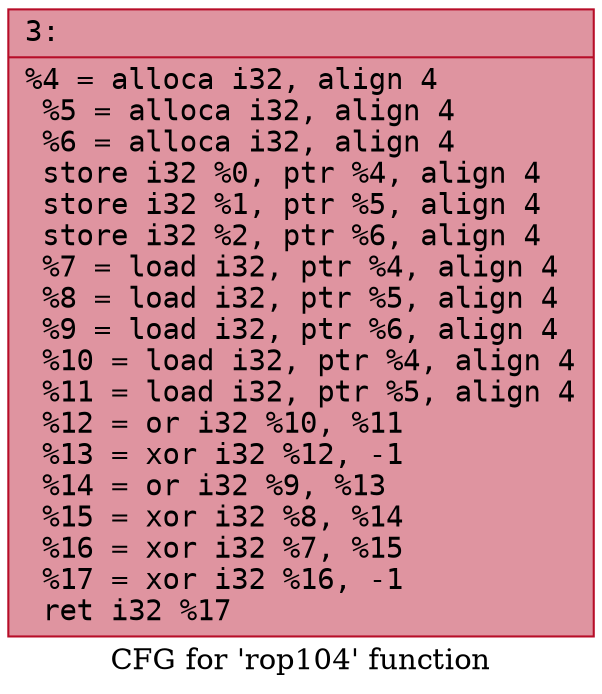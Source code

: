 digraph "CFG for 'rop104' function" {
	label="CFG for 'rop104' function";

	Node0x6000015c7f20 [shape=record,color="#b70d28ff", style=filled, fillcolor="#b70d2870" fontname="Courier",label="{3:\l|  %4 = alloca i32, align 4\l  %5 = alloca i32, align 4\l  %6 = alloca i32, align 4\l  store i32 %0, ptr %4, align 4\l  store i32 %1, ptr %5, align 4\l  store i32 %2, ptr %6, align 4\l  %7 = load i32, ptr %4, align 4\l  %8 = load i32, ptr %5, align 4\l  %9 = load i32, ptr %6, align 4\l  %10 = load i32, ptr %4, align 4\l  %11 = load i32, ptr %5, align 4\l  %12 = or i32 %10, %11\l  %13 = xor i32 %12, -1\l  %14 = or i32 %9, %13\l  %15 = xor i32 %8, %14\l  %16 = xor i32 %7, %15\l  %17 = xor i32 %16, -1\l  ret i32 %17\l}"];
}
